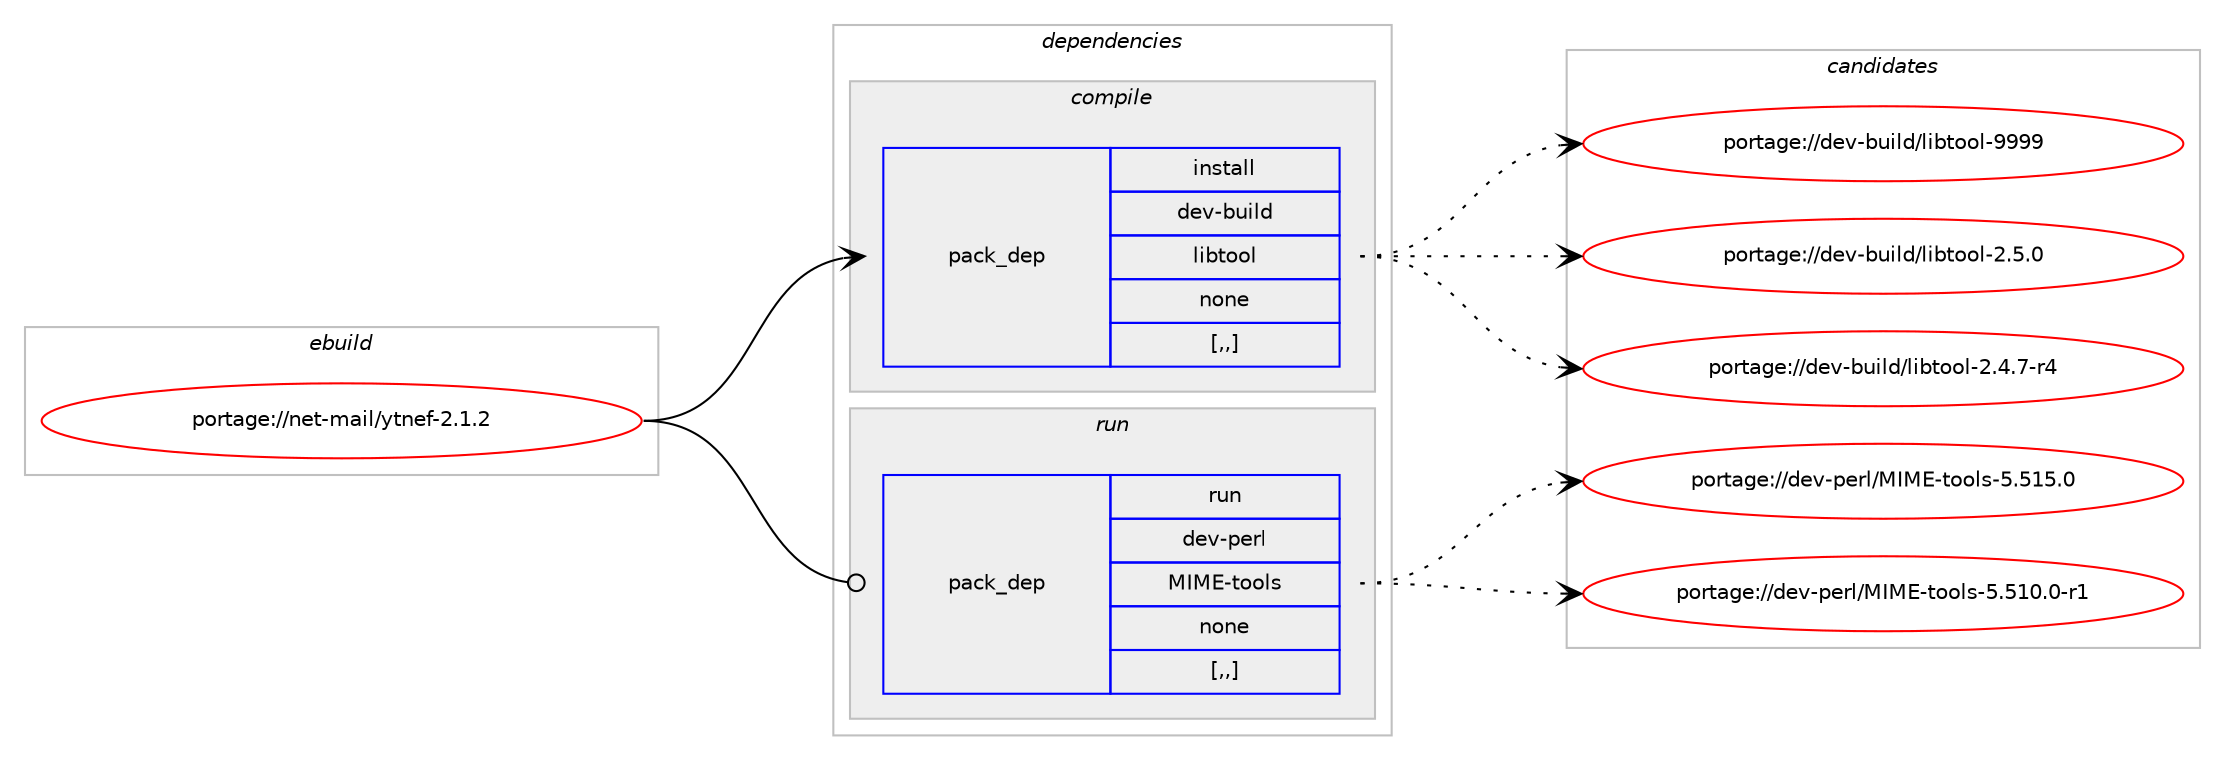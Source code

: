 digraph prolog {

# *************
# Graph options
# *************

newrank=true;
concentrate=true;
compound=true;
graph [rankdir=LR,fontname=Helvetica,fontsize=10,ranksep=1.5];#, ranksep=2.5, nodesep=0.2];
edge  [arrowhead=vee];
node  [fontname=Helvetica,fontsize=10];

# **********
# The ebuild
# **********

subgraph cluster_leftcol {
color=gray;
label=<<i>ebuild</i>>;
id [label="portage://net-mail/ytnef-2.1.2", color=red, width=4, href="../net-mail/ytnef-2.1.2.svg"];
}

# ****************
# The dependencies
# ****************

subgraph cluster_midcol {
color=gray;
label=<<i>dependencies</i>>;
subgraph cluster_compile {
fillcolor="#eeeeee";
style=filled;
label=<<i>compile</i>>;
subgraph pack266885 {
dependency364989 [label=<<TABLE BORDER="0" CELLBORDER="1" CELLSPACING="0" CELLPADDING="4" WIDTH="220"><TR><TD ROWSPAN="6" CELLPADDING="30">pack_dep</TD></TR><TR><TD WIDTH="110">install</TD></TR><TR><TD>dev-build</TD></TR><TR><TD>libtool</TD></TR><TR><TD>none</TD></TR><TR><TD>[,,]</TD></TR></TABLE>>, shape=none, color=blue];
}
id:e -> dependency364989:w [weight=20,style="solid",arrowhead="vee"];
}
subgraph cluster_compileandrun {
fillcolor="#eeeeee";
style=filled;
label=<<i>compile and run</i>>;
}
subgraph cluster_run {
fillcolor="#eeeeee";
style=filled;
label=<<i>run</i>>;
subgraph pack266886 {
dependency364990 [label=<<TABLE BORDER="0" CELLBORDER="1" CELLSPACING="0" CELLPADDING="4" WIDTH="220"><TR><TD ROWSPAN="6" CELLPADDING="30">pack_dep</TD></TR><TR><TD WIDTH="110">run</TD></TR><TR><TD>dev-perl</TD></TR><TR><TD>MIME-tools</TD></TR><TR><TD>none</TD></TR><TR><TD>[,,]</TD></TR></TABLE>>, shape=none, color=blue];
}
id:e -> dependency364990:w [weight=20,style="solid",arrowhead="odot"];
}
}

# **************
# The candidates
# **************

subgraph cluster_choices {
rank=same;
color=gray;
label=<<i>candidates</i>>;

subgraph choice266885 {
color=black;
nodesep=1;
choice100101118459811710510810047108105981161111111084557575757 [label="portage://dev-build/libtool-9999", color=red, width=4,href="../dev-build/libtool-9999.svg"];
choice10010111845981171051081004710810598116111111108455046534648 [label="portage://dev-build/libtool-2.5.0", color=red, width=4,href="../dev-build/libtool-2.5.0.svg"];
choice100101118459811710510810047108105981161111111084550465246554511452 [label="portage://dev-build/libtool-2.4.7-r4", color=red, width=4,href="../dev-build/libtool-2.4.7-r4.svg"];
dependency364989:e -> choice100101118459811710510810047108105981161111111084557575757:w [style=dotted,weight="100"];
dependency364989:e -> choice10010111845981171051081004710810598116111111108455046534648:w [style=dotted,weight="100"];
dependency364989:e -> choice100101118459811710510810047108105981161111111084550465246554511452:w [style=dotted,weight="100"];
}
subgraph choice266886 {
color=black;
nodesep=1;
choice100101118451121011141084777737769451161111111081154553465349534648 [label="portage://dev-perl/MIME-tools-5.515.0", color=red, width=4,href="../dev-perl/MIME-tools-5.515.0.svg"];
choice1001011184511210111410847777377694511611111110811545534653494846484511449 [label="portage://dev-perl/MIME-tools-5.510.0-r1", color=red, width=4,href="../dev-perl/MIME-tools-5.510.0-r1.svg"];
dependency364990:e -> choice100101118451121011141084777737769451161111111081154553465349534648:w [style=dotted,weight="100"];
dependency364990:e -> choice1001011184511210111410847777377694511611111110811545534653494846484511449:w [style=dotted,weight="100"];
}
}

}
